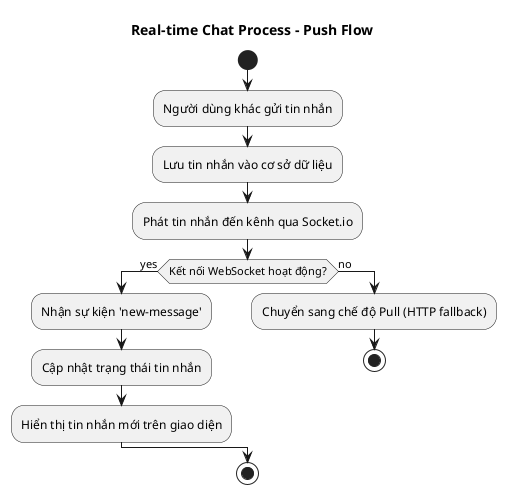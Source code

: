 @startuml
title Real-time Chat Process - Push Flow

start
:Người dùng khác gửi tin nhắn;
:Lưu tin nhắn vào cơ sở dữ liệu;
:Phát tin nhắn đến kênh qua Socket.io;
if (Kết nối WebSocket hoạt động?) then (yes)
    :Nhận sự kiện 'new-message';
    :Cập nhật trạng thái tin nhắn;
    :Hiển thị tin nhắn mới trên giao diện;
else (no)
    :Chuyển sang chế độ Pull (HTTP fallback);
    stop
endif
stop

@enduml